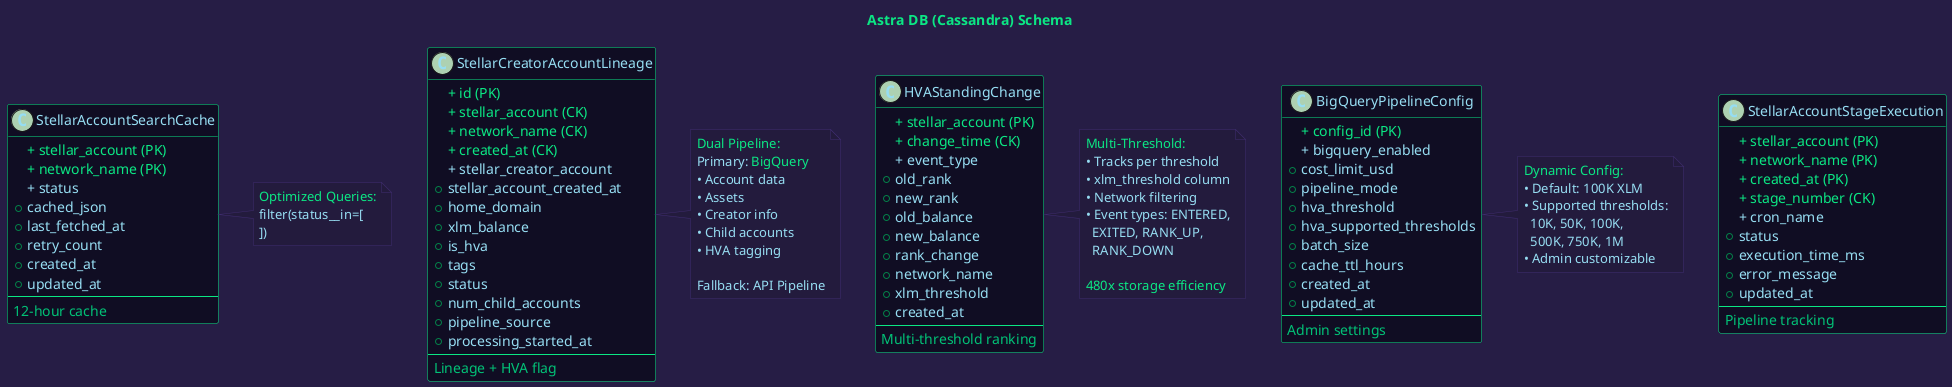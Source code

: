 @startuml 03_database_schema

skinparam backgroundColor #261D45
skinparam defaultFontColor #96DDF2

skinparam class {
  BackgroundColor #100D23
  BorderColor #0BE784
  FontColor #96DDF2
  ArrowColor #01C176
}

skinparam note {
  BackgroundColor #231B3D
  BorderColor #3f2c70
  FontColor #96DDF2
}

title <color:#0BE784>Astra DB (Cassandra) Schema

top to bottom direction

class StellarAccountSearchCache {
  <color:#0BE784>+ stellar_account (PK)
  <color:#0BE784>+ network_name (PK)
  <color:#96DDF2>+ status
  + cached_json
  + last_fetched_at
  + retry_count
  + created_at
  + updated_at
  --
  <color:#01C176>12-hour cache
}

class StellarCreatorAccountLineage {
  <color:#0BE784>+ id (PK)
  <color:#0BE784>+ stellar_account (CK)
  <color:#0BE784>+ network_name (CK)
  <color:#0BE784>+ created_at (CK)
  <color:#96DDF2>+ stellar_creator_account
  + stellar_account_created_at
  + home_domain
  + xlm_balance
  + is_hva
  + tags
  + status
  + num_child_accounts
  + pipeline_source
  + processing_started_at
  --
  <color:#01C176>Lineage + HVA flag
}

class StellarAccountStageExecution {
  <color:#0BE784>+ stellar_account (PK)
  <color:#0BE784>+ network_name (PK)
  <color:#0BE784>+ created_at (PK)
  <color:#0BE784>+ stage_number (CK)
  <color:#96DDF2>+ cron_name
  + status
  + execution_time_ms
  + error_message
  + updated_at
  --
  <color:#01C176>Pipeline tracking
}

class HVAStandingChange {
  <color:#0BE784>+ stellar_account (PK)
  <color:#0BE784>+ change_time (CK)
  <color:#96DDF2>+ event_type
  + old_rank
  + new_rank
  + old_balance
  + new_balance
  + rank_change
  + network_name
  + xlm_threshold
  + created_at
  --
  <color:#01C176>Multi-threshold ranking
}

class BigQueryPipelineConfig {
  <color:#0BE784>+ config_id (PK)
  <color:#96DDF2>+ bigquery_enabled
  + cost_limit_usd
  + pipeline_mode
  + hva_threshold
  + hva_supported_thresholds
  + batch_size
  + cache_ttl_hours
  + created_at
  + updated_at
  --
  <color:#01C176>Admin settings
}

note right of StellarAccountSearchCache #231B3D
  <color:#0BE784>Optimized Queries:
  <color:#96DDF2>filter(status__in=[
    'PENDING',
    'IN_PROGRESS',
    'RE_INQUIRY'
  ])
end note

note right of StellarCreatorAccountLineage #231B3D
  <color:#0BE784>Dual Pipeline:
  <color:#96DDF2>Primary: <color:#0BE784>BigQuery
  <color:#96DDF2>• Account data
  <color:#96DDF2>• Assets
  <color:#96DDF2>• Creator info
  <color:#96DDF2>• Child accounts
  <color:#96DDF2>• HVA tagging
  
  <color:#96DDF2>Fallback: <color:#96DDF2>API Pipeline
end note

note right of HVAStandingChange #231B3D
  <color:#0BE784>Multi-Threshold:
  <color:#96DDF2>• Tracks per threshold
  <color:#96DDF2>• xlm_threshold column
  <color:#96DDF2>• Network filtering
  <color:#96DDF2>• Event types: ENTERED,
  <color:#96DDF2>  EXITED, RANK_UP,
  <color:#96DDF2>  RANK_DOWN
  
  <color:#0BE784>480x storage efficiency
end note

note right of BigQueryPipelineConfig #231B3D
  <color:#0BE784>Dynamic Config:
  <color:#96DDF2>• Default: 100K XLM
  <color:#96DDF2>• Supported thresholds:
  <color:#96DDF2>  10K, 50K, 100K,
  <color:#96DDF2>  500K, 750K, 1M
  <color:#96DDF2>• Admin customizable
end note

@enduml
